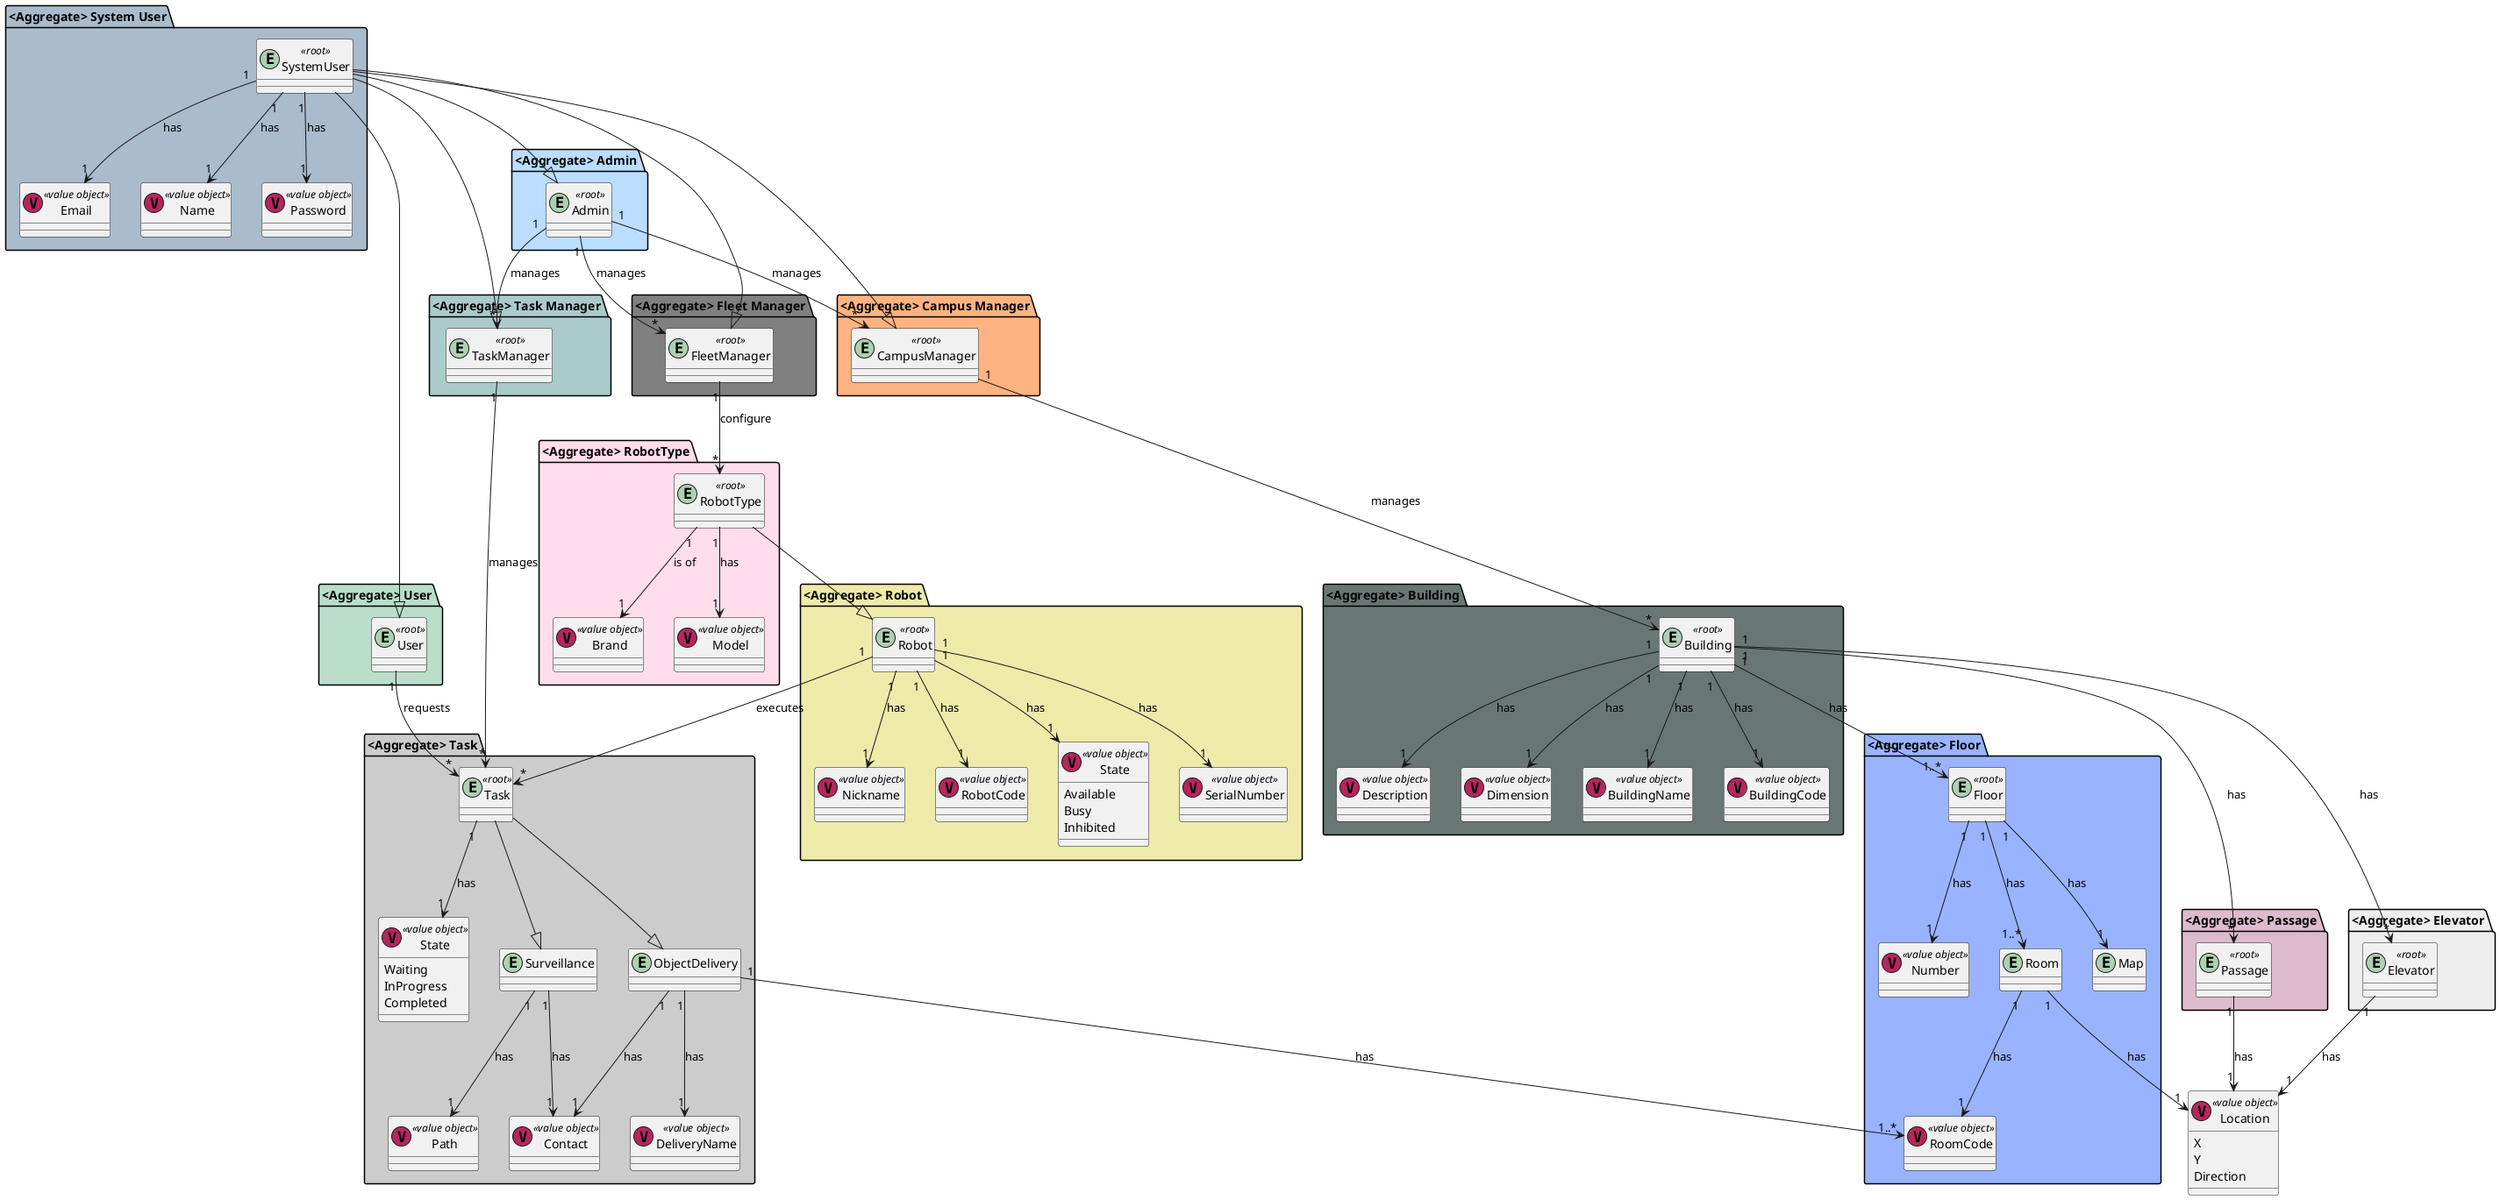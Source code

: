 @startuml
package "<Aggregate> System User" #aabbcc{
    entity SystemUser <<root>> {}
    class Name <<(V,#B8255F)value object>>
    class Password <<(V,#B8255F)value object>>
    class Email <<(V,#B8255F)value object>>

    SystemUser "1" --> "1" Name : has
    SystemUser "1" --> "1" Password : has
    SystemUser "1" --> "1" Email : has
}

package "<Aggregate> User" #bbddcc{
    entity User <<root>> {}
}

package "<Aggregate> Admin" #bbddff{
    entity Admin <<root>> {}
}

package "<Aggregate> Task Manager" #aacbca {
    entity TaskManager <<root>> {}
}

package "<Aggregate> Fleet Manager" #808080 {
    entity FleetManager <<root>> {}
}

package "<Aggregate> Campus Manager" #ffb380 {
    entity CampusManager <<root>> {}
}

package "<Aggregate> Building" #697774{
    entity Building <<root>> {}
    class BuildingName <<(V,#B8255F)value object>>
    class BuildingCode <<(V,#B8255F)value object>>
    class Description <<(V,#B8255F)value object>>
    class Dimension <<(V,#B8255F)value object>>

    Building "1" --> "1" BuildingName : has
    Building "1" --> "1" Description : has
    Building "1" --> "1" BuildingCode : has
    Building "1" --> "1" Dimension : has
}

package "<Aggregate> Floor" #99b3ff {
    entity Floor <<root>> {}
    entity Room
    entity Map
    class RoomCode <<(V,#B8255F)value object>>
    class Number <<(V,#B8255F)value object>>

    Room "1" --> "1" RoomCode: has
    Floor "1" --> "1" Number : has
}

package "<Aggregate> Passage" #ddbbcc {
    entity Passage <<root>> {}
}

package "<Aggregate> Robot" #eeeaaa {
    entity Robot <<root>> {}
    class State <<(V,#B8255F)value object>> {
        Available
        Busy
        Inhibited
    }
    class SerialNumber <<(V,#B8255F)value object>>
    class Nickname <<(V,#B8255F)value object>>
    class RobotCode <<(V,#B8255F)value object>>
    Robot "1" --> "1" State : has
    Robot "1" --> "1" SerialNumber : has
    Robot "1" --> "1" Nickname : has
    Robot "1" --> "1" RobotCode : has
}

package "<Aggregate> Task" #cccccc {
    entity Task <<root>> {}
    entity Surveillance
    entity ObjectDelivery
    class State <<(V,#B8255F)value object>> {
        Waiting
        InProgress
        Completed
    }
    class Path <<(V,#B8255F)value object>>
    class Contact <<(V,#B8255F)value object>>
    class DeliveryName <<(V,#B8255F)value object>>

    Task --|> Surveillance
    Task --|> ObjectDelivery
    Task "1" --> "1" State : has
    Surveillance "1" --> "1" Path : has
    Surveillance "1" --> "1" Contact : has
    ObjectDelivery "1" --> "1" DeliveryName : has
    ObjectDelivery "1" --> "1" Contact : has
}

package "<Aggregate> Elevator" #eeeeee {
  entity Elevator <<root>> {}

}

package "<Aggregate> RobotType" #ffddeb {
  entity RobotType <<root>> {}
  class Brand <<(V,#B8255F)value object>>
  class Model <<(V,#B8255F)value object>>

  RobotType "1" --> "1" Brand : is of
  RobotType "1" --> "1" Model : has
}

class Location <<(V,#B8255F)value object>> {
  X
  Y
  Direction
}

Passage "1" --> "1" Location : has
Elevator "1" --> "1" Location : has
Room "1" --> "1" Location : has

SystemUser --|> User
SystemUser --|> Admin
SystemUser --|> TaskManager
SystemUser --|> CampusManager
SystemUser --|> FleetManager


Admin "1" --> "*" TaskManager : manages
Admin "1" --> "*" CampusManager : manages
Admin "1" --> "*" FleetManager : manages


Building "1" --> "1..*" Floor : has
Building "1" --> "*" Elevator : has
Building "1" --> "*" Passage : has

Floor "1" --> "1" Map : has


Floor "1" --> "1..*" Room : has

TaskManager "1" --> "*" Task : manages


User "1" --> "*" Task : requests


FleetManager "1" --> "*" RobotType : configure

CampusManager "1" --> "*" Building : manages

ObjectDelivery "1" --> "1..*" RoomCode : has

RobotType --|> Robot

Robot "1" --> "*" Task : executes


@enduml